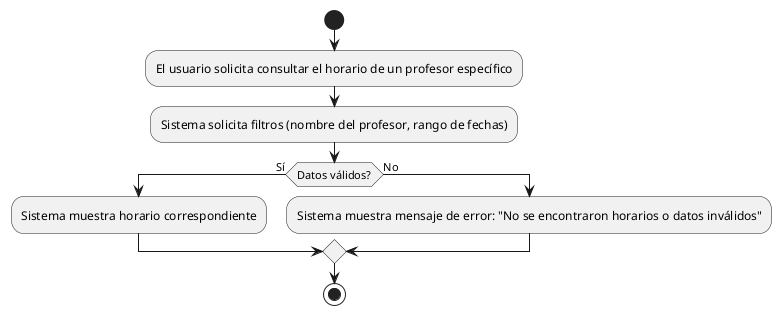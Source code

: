 @startuml
start
:El usuario solicita consultar el horario de un profesor específico;
:Sistema solicita filtros (nombre del profesor, rango de fechas);
if (Datos válidos?) then (Sí)
  :Sistema muestra horario correspondiente;
else (No)
  :Sistema muestra mensaje de error: "No se encontraron horarios o datos inválidos";
endif
stop
@enduml
